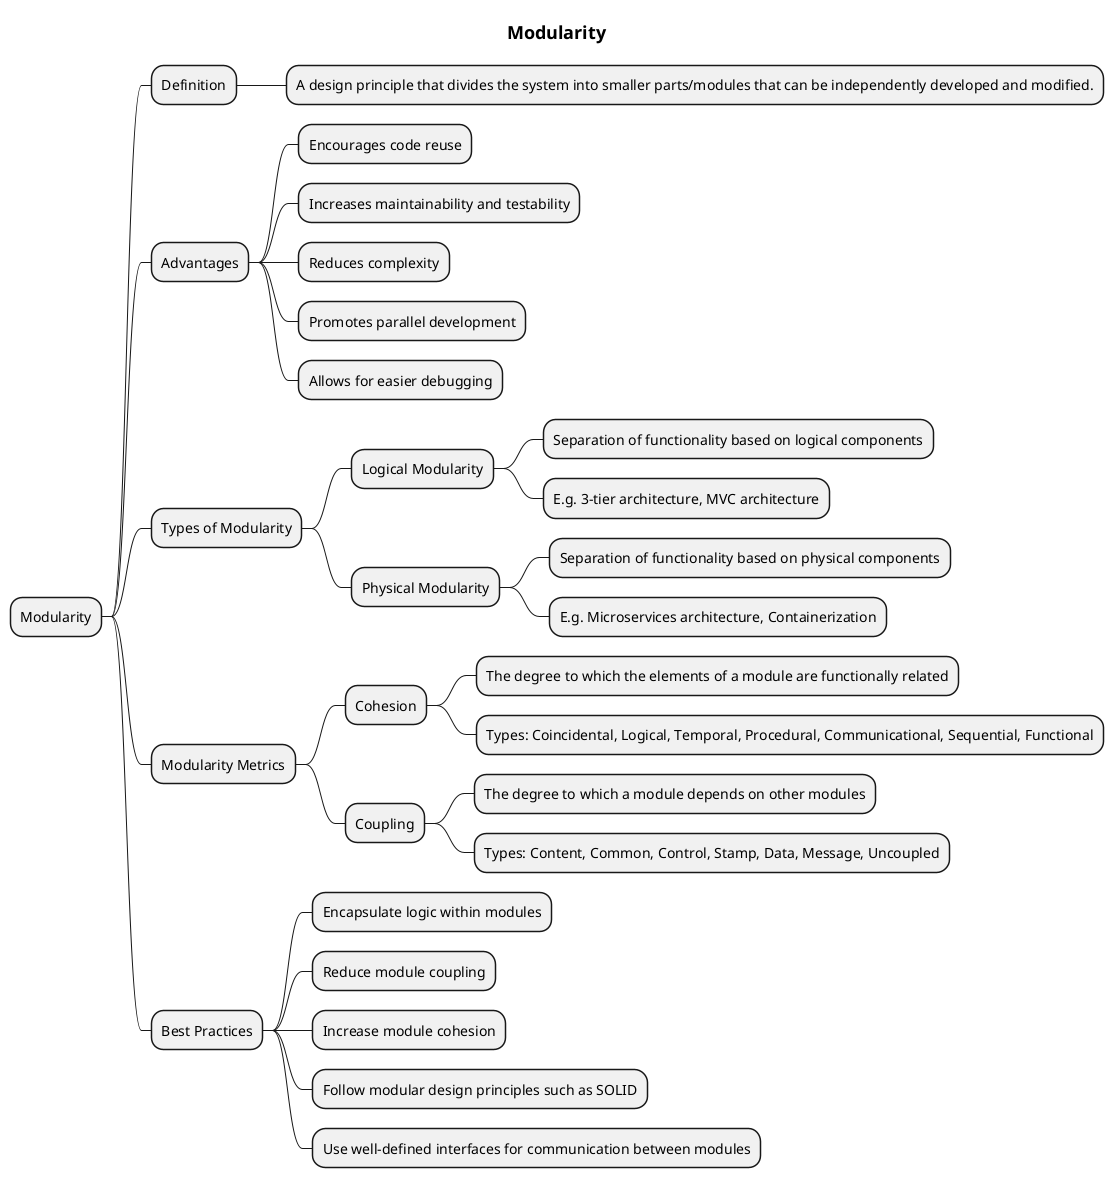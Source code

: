 @startmindmap
title = Modularity

* Modularity
** Definition
*** A design principle that divides the system into smaller parts/modules that can be independently developed and modified.
** Advantages
*** Encourages code reuse
*** Increases maintainability and testability
*** Reduces complexity
*** Promotes parallel development
*** Allows for easier debugging
** Types of Modularity
*** Logical Modularity
**** Separation of functionality based on logical components
**** E.g. 3-tier architecture, MVC architecture
*** Physical Modularity
**** Separation of functionality based on physical components
**** E.g. Microservices architecture, Containerization
** Modularity Metrics
*** Cohesion
**** The degree to which the elements of a module are functionally related
**** Types: Coincidental, Logical, Temporal, Procedural, Communicational, Sequential, Functional
*** Coupling
**** The degree to which a module depends on other modules
**** Types: Content, Common, Control, Stamp, Data, Message, Uncoupled
** Best Practices
*** Encapsulate logic within modules
*** Reduce module coupling
*** Increase module cohesion
*** Follow modular design principles such as SOLID
*** Use well-defined interfaces for communication between modules
@endmindmap

